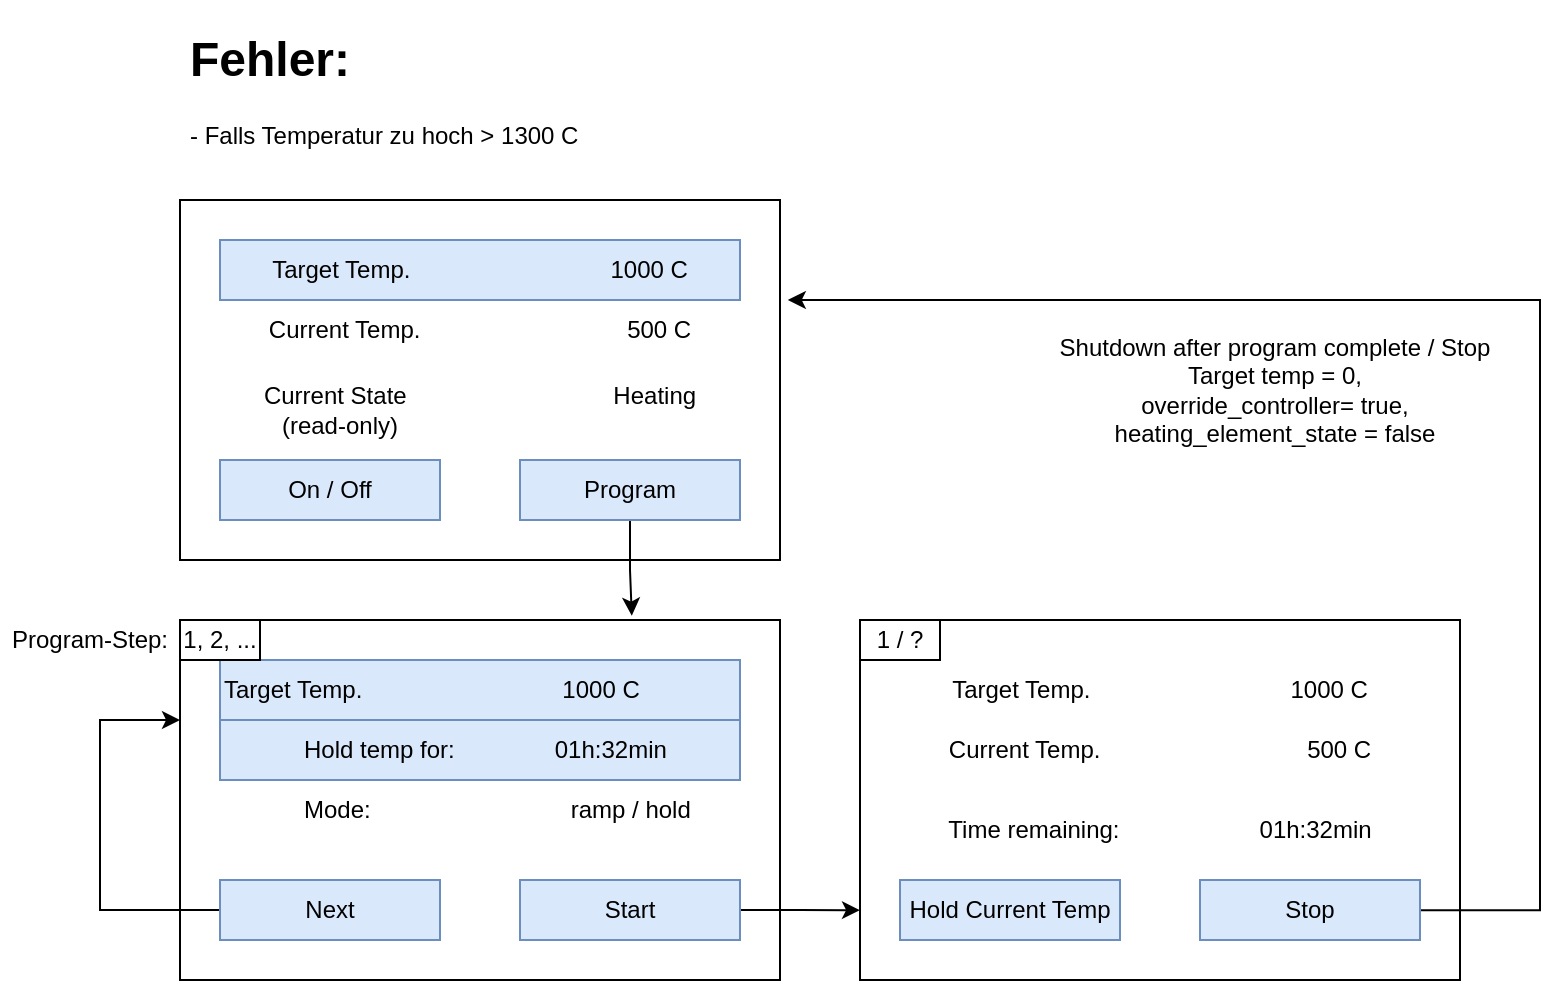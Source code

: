 <mxfile version="21.6.8" type="device">
  <diagram name="Seite-1" id="R-bqbRTs2Is0BtDUwdFC">
    <mxGraphModel dx="1150" dy="667" grid="1" gridSize="10" guides="1" tooltips="1" connect="1" arrows="1" fold="1" page="1" pageScale="1" pageWidth="827" pageHeight="1169" math="0" shadow="0">
      <root>
        <mxCell id="0" />
        <mxCell id="1" parent="0" />
        <mxCell id="CBYmpKFFhWRxUndr1yB3-1" value="" style="rounded=0;whiteSpace=wrap;html=1;" parent="1" vertex="1">
          <mxGeometry x="110" y="410" width="300" height="180" as="geometry" />
        </mxCell>
        <mxCell id="CBYmpKFFhWRxUndr1yB3-2" value="Current Temp.&amp;nbsp; &amp;nbsp; &amp;nbsp; &amp;nbsp; &amp;nbsp; &amp;nbsp; &amp;nbsp; &amp;nbsp; &amp;nbsp; &amp;nbsp; &amp;nbsp; &amp;nbsp; &amp;nbsp; &amp;nbsp; &amp;nbsp; &amp;nbsp;500 C" style="text;html=1;align=center;verticalAlign=middle;whiteSpace=wrap;rounded=0;" parent="1" vertex="1">
          <mxGeometry x="130" y="460" width="260" height="30" as="geometry" />
        </mxCell>
        <mxCell id="CBYmpKFFhWRxUndr1yB3-4" value="Current State&amp;nbsp; &amp;nbsp; &amp;nbsp; &amp;nbsp; &amp;nbsp; &amp;nbsp; &amp;nbsp; &amp;nbsp; &amp;nbsp; &amp;nbsp; &amp;nbsp; &amp;nbsp; &amp;nbsp; &amp;nbsp; &amp;nbsp; &amp;nbsp;Heating&lt;br&gt;(read-only)&amp;nbsp; &amp;nbsp; &amp;nbsp; &amp;nbsp; &amp;nbsp; &amp;nbsp; &amp;nbsp; &amp;nbsp; &amp;nbsp; &amp;nbsp; &amp;nbsp; &amp;nbsp; &amp;nbsp; &amp;nbsp; &amp;nbsp; &amp;nbsp; &amp;nbsp; &amp;nbsp; &amp;nbsp; &amp;nbsp; &amp;nbsp;&amp;nbsp;" style="text;html=1;strokeColor=none;fillColor=none;align=center;verticalAlign=middle;whiteSpace=wrap;rounded=0;" parent="1" vertex="1">
          <mxGeometry x="130" y="500" width="260" height="30" as="geometry" />
        </mxCell>
        <mxCell id="CBYmpKFFhWRxUndr1yB3-5" value="Target Temp.&amp;nbsp; &amp;nbsp; &amp;nbsp; &amp;nbsp; &amp;nbsp; &amp;nbsp; &amp;nbsp; &amp;nbsp; &amp;nbsp; &amp;nbsp; &amp;nbsp; &amp;nbsp; &amp;nbsp; &amp;nbsp; &amp;nbsp; 1000 C" style="text;html=1;strokeColor=#6c8ebf;fillColor=#dae8fc;align=center;verticalAlign=middle;whiteSpace=wrap;rounded=0;" parent="1" vertex="1">
          <mxGeometry x="130" y="430" width="260" height="30" as="geometry" />
        </mxCell>
        <mxCell id="CBYmpKFFhWRxUndr1yB3-14" style="edgeStyle=orthogonalEdgeStyle;rounded=0;orthogonalLoop=1;jettySize=auto;html=1;entryX=0.753;entryY=-0.012;entryDx=0;entryDy=0;entryPerimeter=0;" parent="1" source="CBYmpKFFhWRxUndr1yB3-8" target="CBYmpKFFhWRxUndr1yB3-9" edge="1">
          <mxGeometry relative="1" as="geometry" />
        </mxCell>
        <mxCell id="CBYmpKFFhWRxUndr1yB3-8" value="Program" style="rounded=0;whiteSpace=wrap;html=1;fillColor=#dae8fc;strokeColor=#6c8ebf;" parent="1" vertex="1">
          <mxGeometry x="280" y="540" width="110" height="30" as="geometry" />
        </mxCell>
        <mxCell id="CBYmpKFFhWRxUndr1yB3-9" value="" style="rounded=0;whiteSpace=wrap;html=1;" parent="1" vertex="1">
          <mxGeometry x="110" y="620" width="300" height="180" as="geometry" />
        </mxCell>
        <mxCell id="CBYmpKFFhWRxUndr1yB3-10" value="&lt;blockquote style=&quot;margin: 0 0 0 40px; border: none; padding: 0px;&quot;&gt;Hold temp for:&amp;nbsp; &amp;nbsp; &amp;nbsp; &amp;nbsp; &amp;nbsp; &amp;nbsp; &amp;nbsp; &amp;nbsp;&lt;span style=&quot;background-color: initial;&quot;&gt;01h:32min&amp;nbsp; &amp;nbsp; &amp;nbsp; &amp;nbsp; &amp;nbsp;&amp;nbsp;&lt;/span&gt;&lt;/blockquote&gt;" style="text;html=1;strokeColor=#6c8ebf;fillColor=#dae8fc;align=left;verticalAlign=middle;whiteSpace=wrap;rounded=0;" parent="1" vertex="1">
          <mxGeometry x="130" y="670" width="260" height="30" as="geometry" />
        </mxCell>
        <mxCell id="CBYmpKFFhWRxUndr1yB3-12" value="Target Temp.&amp;nbsp; &amp;nbsp; &amp;nbsp; &amp;nbsp; &amp;nbsp; &amp;nbsp; &amp;nbsp; &amp;nbsp; &amp;nbsp; &amp;nbsp; &amp;nbsp; &amp;nbsp; &amp;nbsp; &amp;nbsp; &amp;nbsp; 1000 C" style="text;html=1;strokeColor=#6c8ebf;fillColor=#dae8fc;align=left;verticalAlign=middle;whiteSpace=wrap;rounded=0;" parent="1" vertex="1">
          <mxGeometry x="130" y="640" width="260" height="30" as="geometry" />
        </mxCell>
        <mxCell id="CBYmpKFFhWRxUndr1yB3-17" style="edgeStyle=orthogonalEdgeStyle;rounded=0;orthogonalLoop=1;jettySize=auto;html=1;exitX=0;exitY=0.5;exitDx=0;exitDy=0;entryX=0;entryY=0.278;entryDx=0;entryDy=0;entryPerimeter=0;" parent="1" source="CBYmpKFFhWRxUndr1yB3-13" target="CBYmpKFFhWRxUndr1yB3-9" edge="1">
          <mxGeometry relative="1" as="geometry">
            <mxPoint x="40" y="670" as="targetPoint" />
            <Array as="points">
              <mxPoint x="70" y="765" />
              <mxPoint x="70" y="670" />
            </Array>
          </mxGeometry>
        </mxCell>
        <mxCell id="CBYmpKFFhWRxUndr1yB3-13" value="Next" style="rounded=0;whiteSpace=wrap;html=1;fillColor=#dae8fc;strokeColor=#6c8ebf;" parent="1" vertex="1">
          <mxGeometry x="130" y="750" width="110" height="30" as="geometry" />
        </mxCell>
        <mxCell id="CBYmpKFFhWRxUndr1yB3-19" style="edgeStyle=orthogonalEdgeStyle;rounded=0;orthogonalLoop=1;jettySize=auto;html=1;entryX=0;entryY=0.806;entryDx=0;entryDy=0;entryPerimeter=0;" parent="1" source="CBYmpKFFhWRxUndr1yB3-18" target="CBYmpKFFhWRxUndr1yB3-20" edge="1">
          <mxGeometry relative="1" as="geometry">
            <mxPoint x="500" y="765" as="targetPoint" />
          </mxGeometry>
        </mxCell>
        <mxCell id="CBYmpKFFhWRxUndr1yB3-18" value="Start" style="rounded=0;whiteSpace=wrap;html=1;fillColor=#dae8fc;strokeColor=#6c8ebf;" parent="1" vertex="1">
          <mxGeometry x="280" y="750" width="110" height="30" as="geometry" />
        </mxCell>
        <mxCell id="CBYmpKFFhWRxUndr1yB3-20" value="" style="rounded=0;whiteSpace=wrap;html=1;" parent="1" vertex="1">
          <mxGeometry x="450" y="620" width="300" height="180" as="geometry" />
        </mxCell>
        <mxCell id="CBYmpKFFhWRxUndr1yB3-21" value="Current Temp.&amp;nbsp; &amp;nbsp; &amp;nbsp; &amp;nbsp; &amp;nbsp; &amp;nbsp; &amp;nbsp; &amp;nbsp; &amp;nbsp; &amp;nbsp; &amp;nbsp; &amp;nbsp; &amp;nbsp; &amp;nbsp; &amp;nbsp; &amp;nbsp;500 C" style="text;html=1;align=center;verticalAlign=middle;whiteSpace=wrap;rounded=0;" parent="1" vertex="1">
          <mxGeometry x="470" y="670" width="260" height="30" as="geometry" />
        </mxCell>
        <mxCell id="CBYmpKFFhWRxUndr1yB3-22" value="Time remaining:&amp;nbsp; &amp;nbsp; &amp;nbsp; &amp;nbsp; &amp;nbsp; &amp;nbsp; &amp;nbsp; &amp;nbsp; &amp;nbsp; &amp;nbsp; &amp;nbsp;01h:32min" style="text;html=1;strokeColor=none;fillColor=none;align=center;verticalAlign=middle;whiteSpace=wrap;rounded=0;" parent="1" vertex="1">
          <mxGeometry x="470" y="710" width="260" height="30" as="geometry" />
        </mxCell>
        <mxCell id="CBYmpKFFhWRxUndr1yB3-23" value="Target Temp.&amp;nbsp; &amp;nbsp; &amp;nbsp; &amp;nbsp; &amp;nbsp; &amp;nbsp; &amp;nbsp; &amp;nbsp; &amp;nbsp; &amp;nbsp; &amp;nbsp; &amp;nbsp; &amp;nbsp; &amp;nbsp; &amp;nbsp; 1000 C" style="text;html=1;align=center;verticalAlign=middle;whiteSpace=wrap;rounded=0;" parent="1" vertex="1">
          <mxGeometry x="470" y="640" width="260" height="30" as="geometry" />
        </mxCell>
        <mxCell id="CBYmpKFFhWRxUndr1yB3-27" style="edgeStyle=orthogonalEdgeStyle;rounded=0;orthogonalLoop=1;jettySize=auto;html=1;entryX=1.013;entryY=0.277;entryDx=0;entryDy=0;entryPerimeter=0;" parent="1" edge="1">
          <mxGeometry relative="1" as="geometry">
            <mxPoint x="413.9" y="460.0" as="targetPoint" />
            <mxPoint x="730" y="765.14" as="sourcePoint" />
            <Array as="points">
              <mxPoint x="790" y="765" />
              <mxPoint x="790" y="460" />
            </Array>
          </mxGeometry>
        </mxCell>
        <mxCell id="CBYmpKFFhWRxUndr1yB3-24" value="Stop" style="rounded=0;whiteSpace=wrap;html=1;fillColor=#dae8fc;strokeColor=#6c8ebf;" parent="1" vertex="1">
          <mxGeometry x="620" y="750" width="110" height="30" as="geometry" />
        </mxCell>
        <mxCell id="CBYmpKFFhWRxUndr1yB3-25" value="Hold Current Temp" style="rounded=0;whiteSpace=wrap;html=1;fillColor=#dae8fc;strokeColor=#6c8ebf;" parent="1" vertex="1">
          <mxGeometry x="470" y="750" width="110" height="30" as="geometry" />
        </mxCell>
        <mxCell id="3PqpfNxTw-vih41QkeIN-1" value="On / Off" style="rounded=0;whiteSpace=wrap;html=1;fillColor=#dae8fc;strokeColor=#6c8ebf;" parent="1" vertex="1">
          <mxGeometry x="130" y="540" width="110" height="30" as="geometry" />
        </mxCell>
        <mxCell id="SbZZc8Bx65-oeIXpnF1--2" value="&lt;blockquote style=&quot;margin: 0 0 0 40px; border: none; padding: 0px;&quot;&gt;Mode:&amp;nbsp;&lt;span style=&quot;white-space: pre;&quot;&gt;&#x9;&lt;/span&gt;&lt;span style=&quot;white-space: pre;&quot;&gt;&#x9;&lt;/span&gt;&lt;span style=&quot;white-space: pre;&quot;&gt;&#x9;&lt;/span&gt;&lt;span style=&quot;white-space: pre;&quot;&gt;&#x9;&lt;/span&gt;ramp / hold&lt;/blockquote&gt;" style="text;html=1;align=left;verticalAlign=middle;whiteSpace=wrap;rounded=0;" vertex="1" parent="1">
          <mxGeometry x="130" y="700" width="260" height="30" as="geometry" />
        </mxCell>
        <mxCell id="SbZZc8Bx65-oeIXpnF1--4" value="1, 2, ..." style="rounded=0;whiteSpace=wrap;html=1;" vertex="1" parent="1">
          <mxGeometry x="110" y="620" width="40" height="20" as="geometry" />
        </mxCell>
        <mxCell id="SbZZc8Bx65-oeIXpnF1--5" value="Program-Step:" style="text;html=1;strokeColor=none;fillColor=none;align=center;verticalAlign=middle;whiteSpace=wrap;rounded=0;" vertex="1" parent="1">
          <mxGeometry x="20" y="615" width="90" height="30" as="geometry" />
        </mxCell>
        <mxCell id="SbZZc8Bx65-oeIXpnF1--6" value="Shutdown after program complete / Stop &lt;br&gt;Target temp = 0, &lt;br&gt;override_controller= true, &lt;br&gt;heating_element_state = false" style="text;html=1;strokeColor=none;fillColor=none;align=center;verticalAlign=middle;whiteSpace=wrap;rounded=0;" vertex="1" parent="1">
          <mxGeometry x="530" y="460" width="255" height="90" as="geometry" />
        </mxCell>
        <mxCell id="SbZZc8Bx65-oeIXpnF1--7" value="1 / ?" style="rounded=0;whiteSpace=wrap;html=1;" vertex="1" parent="1">
          <mxGeometry x="450" y="620" width="40" height="20" as="geometry" />
        </mxCell>
        <mxCell id="SbZZc8Bx65-oeIXpnF1--8" value="&lt;h1&gt;Fehler:&lt;/h1&gt;&lt;div&gt;- Falls Temperatur zu hoch &amp;gt; 1300 C&lt;/div&gt;" style="text;html=1;strokeColor=none;fillColor=none;spacing=5;spacingTop=-20;whiteSpace=wrap;overflow=hidden;rounded=0;" vertex="1" parent="1">
          <mxGeometry x="110" y="320" width="240" height="80" as="geometry" />
        </mxCell>
      </root>
    </mxGraphModel>
  </diagram>
</mxfile>
